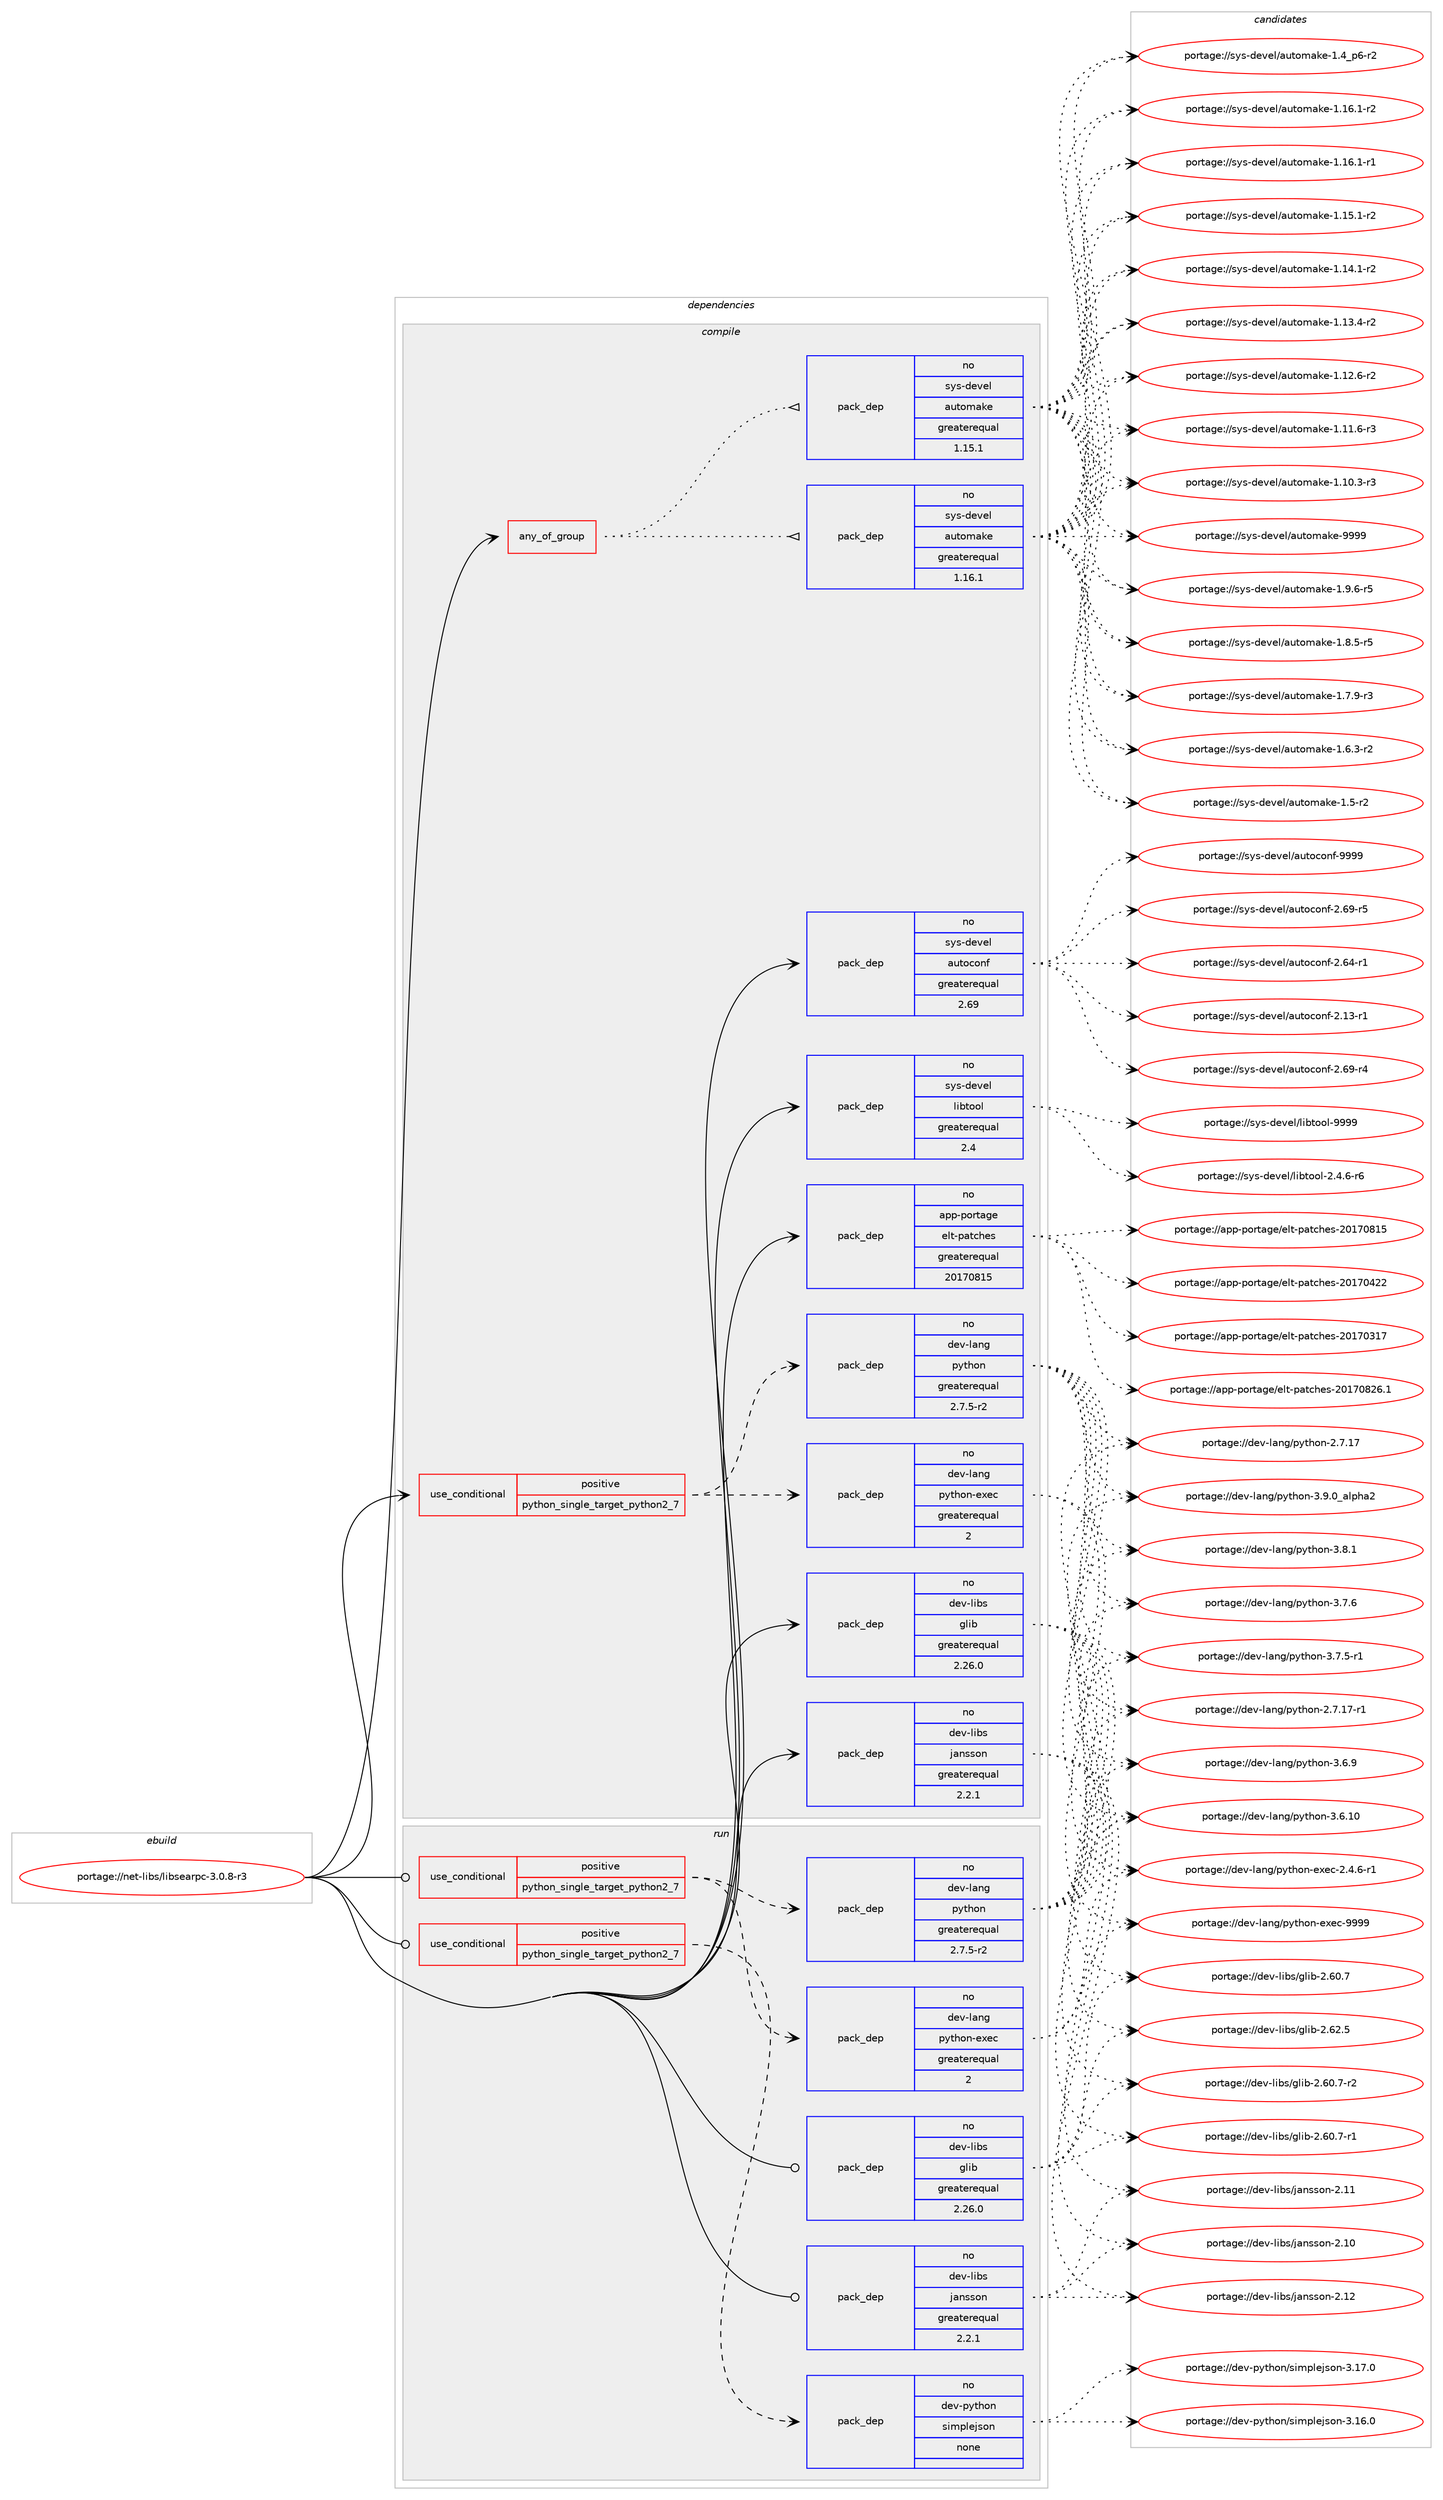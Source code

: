 digraph prolog {

# *************
# Graph options
# *************

newrank=true;
concentrate=true;
compound=true;
graph [rankdir=LR,fontname=Helvetica,fontsize=10,ranksep=1.5];#, ranksep=2.5, nodesep=0.2];
edge  [arrowhead=vee];
node  [fontname=Helvetica,fontsize=10];

# **********
# The ebuild
# **********

subgraph cluster_leftcol {
color=gray;
rank=same;
label=<<i>ebuild</i>>;
id [label="portage://net-libs/libsearpc-3.0.8-r3", color=red, width=4, href="../net-libs/libsearpc-3.0.8-r3.svg"];
}

# ****************
# The dependencies
# ****************

subgraph cluster_midcol {
color=gray;
label=<<i>dependencies</i>>;
subgraph cluster_compile {
fillcolor="#eeeeee";
style=filled;
label=<<i>compile</i>>;
subgraph any1569 {
dependency87988 [label=<<TABLE BORDER="0" CELLBORDER="1" CELLSPACING="0" CELLPADDING="4"><TR><TD CELLPADDING="10">any_of_group</TD></TR></TABLE>>, shape=none, color=red];subgraph pack67111 {
dependency87989 [label=<<TABLE BORDER="0" CELLBORDER="1" CELLSPACING="0" CELLPADDING="4" WIDTH="220"><TR><TD ROWSPAN="6" CELLPADDING="30">pack_dep</TD></TR><TR><TD WIDTH="110">no</TD></TR><TR><TD>sys-devel</TD></TR><TR><TD>automake</TD></TR><TR><TD>greaterequal</TD></TR><TR><TD>1.16.1</TD></TR></TABLE>>, shape=none, color=blue];
}
dependency87988:e -> dependency87989:w [weight=20,style="dotted",arrowhead="oinv"];
subgraph pack67112 {
dependency87990 [label=<<TABLE BORDER="0" CELLBORDER="1" CELLSPACING="0" CELLPADDING="4" WIDTH="220"><TR><TD ROWSPAN="6" CELLPADDING="30">pack_dep</TD></TR><TR><TD WIDTH="110">no</TD></TR><TR><TD>sys-devel</TD></TR><TR><TD>automake</TD></TR><TR><TD>greaterequal</TD></TR><TR><TD>1.15.1</TD></TR></TABLE>>, shape=none, color=blue];
}
dependency87988:e -> dependency87990:w [weight=20,style="dotted",arrowhead="oinv"];
}
id:e -> dependency87988:w [weight=20,style="solid",arrowhead="vee"];
subgraph cond19233 {
dependency87991 [label=<<TABLE BORDER="0" CELLBORDER="1" CELLSPACING="0" CELLPADDING="4"><TR><TD ROWSPAN="3" CELLPADDING="10">use_conditional</TD></TR><TR><TD>positive</TD></TR><TR><TD>python_single_target_python2_7</TD></TR></TABLE>>, shape=none, color=red];
subgraph pack67113 {
dependency87992 [label=<<TABLE BORDER="0" CELLBORDER="1" CELLSPACING="0" CELLPADDING="4" WIDTH="220"><TR><TD ROWSPAN="6" CELLPADDING="30">pack_dep</TD></TR><TR><TD WIDTH="110">no</TD></TR><TR><TD>dev-lang</TD></TR><TR><TD>python</TD></TR><TR><TD>greaterequal</TD></TR><TR><TD>2.7.5-r2</TD></TR></TABLE>>, shape=none, color=blue];
}
dependency87991:e -> dependency87992:w [weight=20,style="dashed",arrowhead="vee"];
subgraph pack67114 {
dependency87993 [label=<<TABLE BORDER="0" CELLBORDER="1" CELLSPACING="0" CELLPADDING="4" WIDTH="220"><TR><TD ROWSPAN="6" CELLPADDING="30">pack_dep</TD></TR><TR><TD WIDTH="110">no</TD></TR><TR><TD>dev-lang</TD></TR><TR><TD>python-exec</TD></TR><TR><TD>greaterequal</TD></TR><TR><TD>2</TD></TR></TABLE>>, shape=none, color=blue];
}
dependency87991:e -> dependency87993:w [weight=20,style="dashed",arrowhead="vee"];
}
id:e -> dependency87991:w [weight=20,style="solid",arrowhead="vee"];
subgraph pack67115 {
dependency87994 [label=<<TABLE BORDER="0" CELLBORDER="1" CELLSPACING="0" CELLPADDING="4" WIDTH="220"><TR><TD ROWSPAN="6" CELLPADDING="30">pack_dep</TD></TR><TR><TD WIDTH="110">no</TD></TR><TR><TD>app-portage</TD></TR><TR><TD>elt-patches</TD></TR><TR><TD>greaterequal</TD></TR><TR><TD>20170815</TD></TR></TABLE>>, shape=none, color=blue];
}
id:e -> dependency87994:w [weight=20,style="solid",arrowhead="vee"];
subgraph pack67116 {
dependency87995 [label=<<TABLE BORDER="0" CELLBORDER="1" CELLSPACING="0" CELLPADDING="4" WIDTH="220"><TR><TD ROWSPAN="6" CELLPADDING="30">pack_dep</TD></TR><TR><TD WIDTH="110">no</TD></TR><TR><TD>dev-libs</TD></TR><TR><TD>glib</TD></TR><TR><TD>greaterequal</TD></TR><TR><TD>2.26.0</TD></TR></TABLE>>, shape=none, color=blue];
}
id:e -> dependency87995:w [weight=20,style="solid",arrowhead="vee"];
subgraph pack67117 {
dependency87996 [label=<<TABLE BORDER="0" CELLBORDER="1" CELLSPACING="0" CELLPADDING="4" WIDTH="220"><TR><TD ROWSPAN="6" CELLPADDING="30">pack_dep</TD></TR><TR><TD WIDTH="110">no</TD></TR><TR><TD>dev-libs</TD></TR><TR><TD>jansson</TD></TR><TR><TD>greaterequal</TD></TR><TR><TD>2.2.1</TD></TR></TABLE>>, shape=none, color=blue];
}
id:e -> dependency87996:w [weight=20,style="solid",arrowhead="vee"];
subgraph pack67118 {
dependency87997 [label=<<TABLE BORDER="0" CELLBORDER="1" CELLSPACING="0" CELLPADDING="4" WIDTH="220"><TR><TD ROWSPAN="6" CELLPADDING="30">pack_dep</TD></TR><TR><TD WIDTH="110">no</TD></TR><TR><TD>sys-devel</TD></TR><TR><TD>autoconf</TD></TR><TR><TD>greaterequal</TD></TR><TR><TD>2.69</TD></TR></TABLE>>, shape=none, color=blue];
}
id:e -> dependency87997:w [weight=20,style="solid",arrowhead="vee"];
subgraph pack67119 {
dependency87998 [label=<<TABLE BORDER="0" CELLBORDER="1" CELLSPACING="0" CELLPADDING="4" WIDTH="220"><TR><TD ROWSPAN="6" CELLPADDING="30">pack_dep</TD></TR><TR><TD WIDTH="110">no</TD></TR><TR><TD>sys-devel</TD></TR><TR><TD>libtool</TD></TR><TR><TD>greaterequal</TD></TR><TR><TD>2.4</TD></TR></TABLE>>, shape=none, color=blue];
}
id:e -> dependency87998:w [weight=20,style="solid",arrowhead="vee"];
}
subgraph cluster_compileandrun {
fillcolor="#eeeeee";
style=filled;
label=<<i>compile and run</i>>;
}
subgraph cluster_run {
fillcolor="#eeeeee";
style=filled;
label=<<i>run</i>>;
subgraph cond19234 {
dependency87999 [label=<<TABLE BORDER="0" CELLBORDER="1" CELLSPACING="0" CELLPADDING="4"><TR><TD ROWSPAN="3" CELLPADDING="10">use_conditional</TD></TR><TR><TD>positive</TD></TR><TR><TD>python_single_target_python2_7</TD></TR></TABLE>>, shape=none, color=red];
subgraph pack67120 {
dependency88000 [label=<<TABLE BORDER="0" CELLBORDER="1" CELLSPACING="0" CELLPADDING="4" WIDTH="220"><TR><TD ROWSPAN="6" CELLPADDING="30">pack_dep</TD></TR><TR><TD WIDTH="110">no</TD></TR><TR><TD>dev-lang</TD></TR><TR><TD>python</TD></TR><TR><TD>greaterequal</TD></TR><TR><TD>2.7.5-r2</TD></TR></TABLE>>, shape=none, color=blue];
}
dependency87999:e -> dependency88000:w [weight=20,style="dashed",arrowhead="vee"];
subgraph pack67121 {
dependency88001 [label=<<TABLE BORDER="0" CELLBORDER="1" CELLSPACING="0" CELLPADDING="4" WIDTH="220"><TR><TD ROWSPAN="6" CELLPADDING="30">pack_dep</TD></TR><TR><TD WIDTH="110">no</TD></TR><TR><TD>dev-lang</TD></TR><TR><TD>python-exec</TD></TR><TR><TD>greaterequal</TD></TR><TR><TD>2</TD></TR></TABLE>>, shape=none, color=blue];
}
dependency87999:e -> dependency88001:w [weight=20,style="dashed",arrowhead="vee"];
}
id:e -> dependency87999:w [weight=20,style="solid",arrowhead="odot"];
subgraph cond19235 {
dependency88002 [label=<<TABLE BORDER="0" CELLBORDER="1" CELLSPACING="0" CELLPADDING="4"><TR><TD ROWSPAN="3" CELLPADDING="10">use_conditional</TD></TR><TR><TD>positive</TD></TR><TR><TD>python_single_target_python2_7</TD></TR></TABLE>>, shape=none, color=red];
subgraph pack67122 {
dependency88003 [label=<<TABLE BORDER="0" CELLBORDER="1" CELLSPACING="0" CELLPADDING="4" WIDTH="220"><TR><TD ROWSPAN="6" CELLPADDING="30">pack_dep</TD></TR><TR><TD WIDTH="110">no</TD></TR><TR><TD>dev-python</TD></TR><TR><TD>simplejson</TD></TR><TR><TD>none</TD></TR><TR><TD></TD></TR></TABLE>>, shape=none, color=blue];
}
dependency88002:e -> dependency88003:w [weight=20,style="dashed",arrowhead="vee"];
}
id:e -> dependency88002:w [weight=20,style="solid",arrowhead="odot"];
subgraph pack67123 {
dependency88004 [label=<<TABLE BORDER="0" CELLBORDER="1" CELLSPACING="0" CELLPADDING="4" WIDTH="220"><TR><TD ROWSPAN="6" CELLPADDING="30">pack_dep</TD></TR><TR><TD WIDTH="110">no</TD></TR><TR><TD>dev-libs</TD></TR><TR><TD>glib</TD></TR><TR><TD>greaterequal</TD></TR><TR><TD>2.26.0</TD></TR></TABLE>>, shape=none, color=blue];
}
id:e -> dependency88004:w [weight=20,style="solid",arrowhead="odot"];
subgraph pack67124 {
dependency88005 [label=<<TABLE BORDER="0" CELLBORDER="1" CELLSPACING="0" CELLPADDING="4" WIDTH="220"><TR><TD ROWSPAN="6" CELLPADDING="30">pack_dep</TD></TR><TR><TD WIDTH="110">no</TD></TR><TR><TD>dev-libs</TD></TR><TR><TD>jansson</TD></TR><TR><TD>greaterequal</TD></TR><TR><TD>2.2.1</TD></TR></TABLE>>, shape=none, color=blue];
}
id:e -> dependency88005:w [weight=20,style="solid",arrowhead="odot"];
}
}

# **************
# The candidates
# **************

subgraph cluster_choices {
rank=same;
color=gray;
label=<<i>candidates</i>>;

subgraph choice67111 {
color=black;
nodesep=1;
choice115121115451001011181011084797117116111109971071014557575757 [label="portage://sys-devel/automake-9999", color=red, width=4,href="../sys-devel/automake-9999.svg"];
choice115121115451001011181011084797117116111109971071014549465746544511453 [label="portage://sys-devel/automake-1.9.6-r5", color=red, width=4,href="../sys-devel/automake-1.9.6-r5.svg"];
choice115121115451001011181011084797117116111109971071014549465646534511453 [label="portage://sys-devel/automake-1.8.5-r5", color=red, width=4,href="../sys-devel/automake-1.8.5-r5.svg"];
choice115121115451001011181011084797117116111109971071014549465546574511451 [label="portage://sys-devel/automake-1.7.9-r3", color=red, width=4,href="../sys-devel/automake-1.7.9-r3.svg"];
choice115121115451001011181011084797117116111109971071014549465446514511450 [label="portage://sys-devel/automake-1.6.3-r2", color=red, width=4,href="../sys-devel/automake-1.6.3-r2.svg"];
choice11512111545100101118101108479711711611110997107101454946534511450 [label="portage://sys-devel/automake-1.5-r2", color=red, width=4,href="../sys-devel/automake-1.5-r2.svg"];
choice115121115451001011181011084797117116111109971071014549465295112544511450 [label="portage://sys-devel/automake-1.4_p6-r2", color=red, width=4,href="../sys-devel/automake-1.4_p6-r2.svg"];
choice11512111545100101118101108479711711611110997107101454946495446494511450 [label="portage://sys-devel/automake-1.16.1-r2", color=red, width=4,href="../sys-devel/automake-1.16.1-r2.svg"];
choice11512111545100101118101108479711711611110997107101454946495446494511449 [label="portage://sys-devel/automake-1.16.1-r1", color=red, width=4,href="../sys-devel/automake-1.16.1-r1.svg"];
choice11512111545100101118101108479711711611110997107101454946495346494511450 [label="portage://sys-devel/automake-1.15.1-r2", color=red, width=4,href="../sys-devel/automake-1.15.1-r2.svg"];
choice11512111545100101118101108479711711611110997107101454946495246494511450 [label="portage://sys-devel/automake-1.14.1-r2", color=red, width=4,href="../sys-devel/automake-1.14.1-r2.svg"];
choice11512111545100101118101108479711711611110997107101454946495146524511450 [label="portage://sys-devel/automake-1.13.4-r2", color=red, width=4,href="../sys-devel/automake-1.13.4-r2.svg"];
choice11512111545100101118101108479711711611110997107101454946495046544511450 [label="portage://sys-devel/automake-1.12.6-r2", color=red, width=4,href="../sys-devel/automake-1.12.6-r2.svg"];
choice11512111545100101118101108479711711611110997107101454946494946544511451 [label="portage://sys-devel/automake-1.11.6-r3", color=red, width=4,href="../sys-devel/automake-1.11.6-r3.svg"];
choice11512111545100101118101108479711711611110997107101454946494846514511451 [label="portage://sys-devel/automake-1.10.3-r3", color=red, width=4,href="../sys-devel/automake-1.10.3-r3.svg"];
dependency87989:e -> choice115121115451001011181011084797117116111109971071014557575757:w [style=dotted,weight="100"];
dependency87989:e -> choice115121115451001011181011084797117116111109971071014549465746544511453:w [style=dotted,weight="100"];
dependency87989:e -> choice115121115451001011181011084797117116111109971071014549465646534511453:w [style=dotted,weight="100"];
dependency87989:e -> choice115121115451001011181011084797117116111109971071014549465546574511451:w [style=dotted,weight="100"];
dependency87989:e -> choice115121115451001011181011084797117116111109971071014549465446514511450:w [style=dotted,weight="100"];
dependency87989:e -> choice11512111545100101118101108479711711611110997107101454946534511450:w [style=dotted,weight="100"];
dependency87989:e -> choice115121115451001011181011084797117116111109971071014549465295112544511450:w [style=dotted,weight="100"];
dependency87989:e -> choice11512111545100101118101108479711711611110997107101454946495446494511450:w [style=dotted,weight="100"];
dependency87989:e -> choice11512111545100101118101108479711711611110997107101454946495446494511449:w [style=dotted,weight="100"];
dependency87989:e -> choice11512111545100101118101108479711711611110997107101454946495346494511450:w [style=dotted,weight="100"];
dependency87989:e -> choice11512111545100101118101108479711711611110997107101454946495246494511450:w [style=dotted,weight="100"];
dependency87989:e -> choice11512111545100101118101108479711711611110997107101454946495146524511450:w [style=dotted,weight="100"];
dependency87989:e -> choice11512111545100101118101108479711711611110997107101454946495046544511450:w [style=dotted,weight="100"];
dependency87989:e -> choice11512111545100101118101108479711711611110997107101454946494946544511451:w [style=dotted,weight="100"];
dependency87989:e -> choice11512111545100101118101108479711711611110997107101454946494846514511451:w [style=dotted,weight="100"];
}
subgraph choice67112 {
color=black;
nodesep=1;
choice115121115451001011181011084797117116111109971071014557575757 [label="portage://sys-devel/automake-9999", color=red, width=4,href="../sys-devel/automake-9999.svg"];
choice115121115451001011181011084797117116111109971071014549465746544511453 [label="portage://sys-devel/automake-1.9.6-r5", color=red, width=4,href="../sys-devel/automake-1.9.6-r5.svg"];
choice115121115451001011181011084797117116111109971071014549465646534511453 [label="portage://sys-devel/automake-1.8.5-r5", color=red, width=4,href="../sys-devel/automake-1.8.5-r5.svg"];
choice115121115451001011181011084797117116111109971071014549465546574511451 [label="portage://sys-devel/automake-1.7.9-r3", color=red, width=4,href="../sys-devel/automake-1.7.9-r3.svg"];
choice115121115451001011181011084797117116111109971071014549465446514511450 [label="portage://sys-devel/automake-1.6.3-r2", color=red, width=4,href="../sys-devel/automake-1.6.3-r2.svg"];
choice11512111545100101118101108479711711611110997107101454946534511450 [label="portage://sys-devel/automake-1.5-r2", color=red, width=4,href="../sys-devel/automake-1.5-r2.svg"];
choice115121115451001011181011084797117116111109971071014549465295112544511450 [label="portage://sys-devel/automake-1.4_p6-r2", color=red, width=4,href="../sys-devel/automake-1.4_p6-r2.svg"];
choice11512111545100101118101108479711711611110997107101454946495446494511450 [label="portage://sys-devel/automake-1.16.1-r2", color=red, width=4,href="../sys-devel/automake-1.16.1-r2.svg"];
choice11512111545100101118101108479711711611110997107101454946495446494511449 [label="portage://sys-devel/automake-1.16.1-r1", color=red, width=4,href="../sys-devel/automake-1.16.1-r1.svg"];
choice11512111545100101118101108479711711611110997107101454946495346494511450 [label="portage://sys-devel/automake-1.15.1-r2", color=red, width=4,href="../sys-devel/automake-1.15.1-r2.svg"];
choice11512111545100101118101108479711711611110997107101454946495246494511450 [label="portage://sys-devel/automake-1.14.1-r2", color=red, width=4,href="../sys-devel/automake-1.14.1-r2.svg"];
choice11512111545100101118101108479711711611110997107101454946495146524511450 [label="portage://sys-devel/automake-1.13.4-r2", color=red, width=4,href="../sys-devel/automake-1.13.4-r2.svg"];
choice11512111545100101118101108479711711611110997107101454946495046544511450 [label="portage://sys-devel/automake-1.12.6-r2", color=red, width=4,href="../sys-devel/automake-1.12.6-r2.svg"];
choice11512111545100101118101108479711711611110997107101454946494946544511451 [label="portage://sys-devel/automake-1.11.6-r3", color=red, width=4,href="../sys-devel/automake-1.11.6-r3.svg"];
choice11512111545100101118101108479711711611110997107101454946494846514511451 [label="portage://sys-devel/automake-1.10.3-r3", color=red, width=4,href="../sys-devel/automake-1.10.3-r3.svg"];
dependency87990:e -> choice115121115451001011181011084797117116111109971071014557575757:w [style=dotted,weight="100"];
dependency87990:e -> choice115121115451001011181011084797117116111109971071014549465746544511453:w [style=dotted,weight="100"];
dependency87990:e -> choice115121115451001011181011084797117116111109971071014549465646534511453:w [style=dotted,weight="100"];
dependency87990:e -> choice115121115451001011181011084797117116111109971071014549465546574511451:w [style=dotted,weight="100"];
dependency87990:e -> choice115121115451001011181011084797117116111109971071014549465446514511450:w [style=dotted,weight="100"];
dependency87990:e -> choice11512111545100101118101108479711711611110997107101454946534511450:w [style=dotted,weight="100"];
dependency87990:e -> choice115121115451001011181011084797117116111109971071014549465295112544511450:w [style=dotted,weight="100"];
dependency87990:e -> choice11512111545100101118101108479711711611110997107101454946495446494511450:w [style=dotted,weight="100"];
dependency87990:e -> choice11512111545100101118101108479711711611110997107101454946495446494511449:w [style=dotted,weight="100"];
dependency87990:e -> choice11512111545100101118101108479711711611110997107101454946495346494511450:w [style=dotted,weight="100"];
dependency87990:e -> choice11512111545100101118101108479711711611110997107101454946495246494511450:w [style=dotted,weight="100"];
dependency87990:e -> choice11512111545100101118101108479711711611110997107101454946495146524511450:w [style=dotted,weight="100"];
dependency87990:e -> choice11512111545100101118101108479711711611110997107101454946495046544511450:w [style=dotted,weight="100"];
dependency87990:e -> choice11512111545100101118101108479711711611110997107101454946494946544511451:w [style=dotted,weight="100"];
dependency87990:e -> choice11512111545100101118101108479711711611110997107101454946494846514511451:w [style=dotted,weight="100"];
}
subgraph choice67113 {
color=black;
nodesep=1;
choice10010111845108971101034711212111610411111045514657464895971081121049750 [label="portage://dev-lang/python-3.9.0_alpha2", color=red, width=4,href="../dev-lang/python-3.9.0_alpha2.svg"];
choice100101118451089711010347112121116104111110455146564649 [label="portage://dev-lang/python-3.8.1", color=red, width=4,href="../dev-lang/python-3.8.1.svg"];
choice100101118451089711010347112121116104111110455146554654 [label="portage://dev-lang/python-3.7.6", color=red, width=4,href="../dev-lang/python-3.7.6.svg"];
choice1001011184510897110103471121211161041111104551465546534511449 [label="portage://dev-lang/python-3.7.5-r1", color=red, width=4,href="../dev-lang/python-3.7.5-r1.svg"];
choice100101118451089711010347112121116104111110455146544657 [label="portage://dev-lang/python-3.6.9", color=red, width=4,href="../dev-lang/python-3.6.9.svg"];
choice10010111845108971101034711212111610411111045514654464948 [label="portage://dev-lang/python-3.6.10", color=red, width=4,href="../dev-lang/python-3.6.10.svg"];
choice100101118451089711010347112121116104111110455046554649554511449 [label="portage://dev-lang/python-2.7.17-r1", color=red, width=4,href="../dev-lang/python-2.7.17-r1.svg"];
choice10010111845108971101034711212111610411111045504655464955 [label="portage://dev-lang/python-2.7.17", color=red, width=4,href="../dev-lang/python-2.7.17.svg"];
dependency87992:e -> choice10010111845108971101034711212111610411111045514657464895971081121049750:w [style=dotted,weight="100"];
dependency87992:e -> choice100101118451089711010347112121116104111110455146564649:w [style=dotted,weight="100"];
dependency87992:e -> choice100101118451089711010347112121116104111110455146554654:w [style=dotted,weight="100"];
dependency87992:e -> choice1001011184510897110103471121211161041111104551465546534511449:w [style=dotted,weight="100"];
dependency87992:e -> choice100101118451089711010347112121116104111110455146544657:w [style=dotted,weight="100"];
dependency87992:e -> choice10010111845108971101034711212111610411111045514654464948:w [style=dotted,weight="100"];
dependency87992:e -> choice100101118451089711010347112121116104111110455046554649554511449:w [style=dotted,weight="100"];
dependency87992:e -> choice10010111845108971101034711212111610411111045504655464955:w [style=dotted,weight="100"];
}
subgraph choice67114 {
color=black;
nodesep=1;
choice10010111845108971101034711212111610411111045101120101994557575757 [label="portage://dev-lang/python-exec-9999", color=red, width=4,href="../dev-lang/python-exec-9999.svg"];
choice10010111845108971101034711212111610411111045101120101994550465246544511449 [label="portage://dev-lang/python-exec-2.4.6-r1", color=red, width=4,href="../dev-lang/python-exec-2.4.6-r1.svg"];
dependency87993:e -> choice10010111845108971101034711212111610411111045101120101994557575757:w [style=dotted,weight="100"];
dependency87993:e -> choice10010111845108971101034711212111610411111045101120101994550465246544511449:w [style=dotted,weight="100"];
}
subgraph choice67115 {
color=black;
nodesep=1;
choice971121124511211111411697103101471011081164511297116991041011154550484955485650544649 [label="portage://app-portage/elt-patches-20170826.1", color=red, width=4,href="../app-portage/elt-patches-20170826.1.svg"];
choice97112112451121111141169710310147101108116451129711699104101115455048495548564953 [label="portage://app-portage/elt-patches-20170815", color=red, width=4,href="../app-portage/elt-patches-20170815.svg"];
choice97112112451121111141169710310147101108116451129711699104101115455048495548525050 [label="portage://app-portage/elt-patches-20170422", color=red, width=4,href="../app-portage/elt-patches-20170422.svg"];
choice97112112451121111141169710310147101108116451129711699104101115455048495548514955 [label="portage://app-portage/elt-patches-20170317", color=red, width=4,href="../app-portage/elt-patches-20170317.svg"];
dependency87994:e -> choice971121124511211111411697103101471011081164511297116991041011154550484955485650544649:w [style=dotted,weight="100"];
dependency87994:e -> choice97112112451121111141169710310147101108116451129711699104101115455048495548564953:w [style=dotted,weight="100"];
dependency87994:e -> choice97112112451121111141169710310147101108116451129711699104101115455048495548525050:w [style=dotted,weight="100"];
dependency87994:e -> choice97112112451121111141169710310147101108116451129711699104101115455048495548514955:w [style=dotted,weight="100"];
}
subgraph choice67116 {
color=black;
nodesep=1;
choice1001011184510810598115471031081059845504654504653 [label="portage://dev-libs/glib-2.62.5", color=red, width=4,href="../dev-libs/glib-2.62.5.svg"];
choice10010111845108105981154710310810598455046544846554511450 [label="portage://dev-libs/glib-2.60.7-r2", color=red, width=4,href="../dev-libs/glib-2.60.7-r2.svg"];
choice10010111845108105981154710310810598455046544846554511449 [label="portage://dev-libs/glib-2.60.7-r1", color=red, width=4,href="../dev-libs/glib-2.60.7-r1.svg"];
choice1001011184510810598115471031081059845504654484655 [label="portage://dev-libs/glib-2.60.7", color=red, width=4,href="../dev-libs/glib-2.60.7.svg"];
dependency87995:e -> choice1001011184510810598115471031081059845504654504653:w [style=dotted,weight="100"];
dependency87995:e -> choice10010111845108105981154710310810598455046544846554511450:w [style=dotted,weight="100"];
dependency87995:e -> choice10010111845108105981154710310810598455046544846554511449:w [style=dotted,weight="100"];
dependency87995:e -> choice1001011184510810598115471031081059845504654484655:w [style=dotted,weight="100"];
}
subgraph choice67117 {
color=black;
nodesep=1;
choice100101118451081059811547106971101151151111104550464950 [label="portage://dev-libs/jansson-2.12", color=red, width=4,href="../dev-libs/jansson-2.12.svg"];
choice100101118451081059811547106971101151151111104550464949 [label="portage://dev-libs/jansson-2.11", color=red, width=4,href="../dev-libs/jansson-2.11.svg"];
choice100101118451081059811547106971101151151111104550464948 [label="portage://dev-libs/jansson-2.10", color=red, width=4,href="../dev-libs/jansson-2.10.svg"];
dependency87996:e -> choice100101118451081059811547106971101151151111104550464950:w [style=dotted,weight="100"];
dependency87996:e -> choice100101118451081059811547106971101151151111104550464949:w [style=dotted,weight="100"];
dependency87996:e -> choice100101118451081059811547106971101151151111104550464948:w [style=dotted,weight="100"];
}
subgraph choice67118 {
color=black;
nodesep=1;
choice115121115451001011181011084797117116111991111101024557575757 [label="portage://sys-devel/autoconf-9999", color=red, width=4,href="../sys-devel/autoconf-9999.svg"];
choice1151211154510010111810110847971171161119911111010245504654574511453 [label="portage://sys-devel/autoconf-2.69-r5", color=red, width=4,href="../sys-devel/autoconf-2.69-r5.svg"];
choice1151211154510010111810110847971171161119911111010245504654574511452 [label="portage://sys-devel/autoconf-2.69-r4", color=red, width=4,href="../sys-devel/autoconf-2.69-r4.svg"];
choice1151211154510010111810110847971171161119911111010245504654524511449 [label="portage://sys-devel/autoconf-2.64-r1", color=red, width=4,href="../sys-devel/autoconf-2.64-r1.svg"];
choice1151211154510010111810110847971171161119911111010245504649514511449 [label="portage://sys-devel/autoconf-2.13-r1", color=red, width=4,href="../sys-devel/autoconf-2.13-r1.svg"];
dependency87997:e -> choice115121115451001011181011084797117116111991111101024557575757:w [style=dotted,weight="100"];
dependency87997:e -> choice1151211154510010111810110847971171161119911111010245504654574511453:w [style=dotted,weight="100"];
dependency87997:e -> choice1151211154510010111810110847971171161119911111010245504654574511452:w [style=dotted,weight="100"];
dependency87997:e -> choice1151211154510010111810110847971171161119911111010245504654524511449:w [style=dotted,weight="100"];
dependency87997:e -> choice1151211154510010111810110847971171161119911111010245504649514511449:w [style=dotted,weight="100"];
}
subgraph choice67119 {
color=black;
nodesep=1;
choice1151211154510010111810110847108105981161111111084557575757 [label="portage://sys-devel/libtool-9999", color=red, width=4,href="../sys-devel/libtool-9999.svg"];
choice1151211154510010111810110847108105981161111111084550465246544511454 [label="portage://sys-devel/libtool-2.4.6-r6", color=red, width=4,href="../sys-devel/libtool-2.4.6-r6.svg"];
dependency87998:e -> choice1151211154510010111810110847108105981161111111084557575757:w [style=dotted,weight="100"];
dependency87998:e -> choice1151211154510010111810110847108105981161111111084550465246544511454:w [style=dotted,weight="100"];
}
subgraph choice67120 {
color=black;
nodesep=1;
choice10010111845108971101034711212111610411111045514657464895971081121049750 [label="portage://dev-lang/python-3.9.0_alpha2", color=red, width=4,href="../dev-lang/python-3.9.0_alpha2.svg"];
choice100101118451089711010347112121116104111110455146564649 [label="portage://dev-lang/python-3.8.1", color=red, width=4,href="../dev-lang/python-3.8.1.svg"];
choice100101118451089711010347112121116104111110455146554654 [label="portage://dev-lang/python-3.7.6", color=red, width=4,href="../dev-lang/python-3.7.6.svg"];
choice1001011184510897110103471121211161041111104551465546534511449 [label="portage://dev-lang/python-3.7.5-r1", color=red, width=4,href="../dev-lang/python-3.7.5-r1.svg"];
choice100101118451089711010347112121116104111110455146544657 [label="portage://dev-lang/python-3.6.9", color=red, width=4,href="../dev-lang/python-3.6.9.svg"];
choice10010111845108971101034711212111610411111045514654464948 [label="portage://dev-lang/python-3.6.10", color=red, width=4,href="../dev-lang/python-3.6.10.svg"];
choice100101118451089711010347112121116104111110455046554649554511449 [label="portage://dev-lang/python-2.7.17-r1", color=red, width=4,href="../dev-lang/python-2.7.17-r1.svg"];
choice10010111845108971101034711212111610411111045504655464955 [label="portage://dev-lang/python-2.7.17", color=red, width=4,href="../dev-lang/python-2.7.17.svg"];
dependency88000:e -> choice10010111845108971101034711212111610411111045514657464895971081121049750:w [style=dotted,weight="100"];
dependency88000:e -> choice100101118451089711010347112121116104111110455146564649:w [style=dotted,weight="100"];
dependency88000:e -> choice100101118451089711010347112121116104111110455146554654:w [style=dotted,weight="100"];
dependency88000:e -> choice1001011184510897110103471121211161041111104551465546534511449:w [style=dotted,weight="100"];
dependency88000:e -> choice100101118451089711010347112121116104111110455146544657:w [style=dotted,weight="100"];
dependency88000:e -> choice10010111845108971101034711212111610411111045514654464948:w [style=dotted,weight="100"];
dependency88000:e -> choice100101118451089711010347112121116104111110455046554649554511449:w [style=dotted,weight="100"];
dependency88000:e -> choice10010111845108971101034711212111610411111045504655464955:w [style=dotted,weight="100"];
}
subgraph choice67121 {
color=black;
nodesep=1;
choice10010111845108971101034711212111610411111045101120101994557575757 [label="portage://dev-lang/python-exec-9999", color=red, width=4,href="../dev-lang/python-exec-9999.svg"];
choice10010111845108971101034711212111610411111045101120101994550465246544511449 [label="portage://dev-lang/python-exec-2.4.6-r1", color=red, width=4,href="../dev-lang/python-exec-2.4.6-r1.svg"];
dependency88001:e -> choice10010111845108971101034711212111610411111045101120101994557575757:w [style=dotted,weight="100"];
dependency88001:e -> choice10010111845108971101034711212111610411111045101120101994550465246544511449:w [style=dotted,weight="100"];
}
subgraph choice67122 {
color=black;
nodesep=1;
choice100101118451121211161041111104711510510911210810110611511111045514649554648 [label="portage://dev-python/simplejson-3.17.0", color=red, width=4,href="../dev-python/simplejson-3.17.0.svg"];
choice100101118451121211161041111104711510510911210810110611511111045514649544648 [label="portage://dev-python/simplejson-3.16.0", color=red, width=4,href="../dev-python/simplejson-3.16.0.svg"];
dependency88003:e -> choice100101118451121211161041111104711510510911210810110611511111045514649554648:w [style=dotted,weight="100"];
dependency88003:e -> choice100101118451121211161041111104711510510911210810110611511111045514649544648:w [style=dotted,weight="100"];
}
subgraph choice67123 {
color=black;
nodesep=1;
choice1001011184510810598115471031081059845504654504653 [label="portage://dev-libs/glib-2.62.5", color=red, width=4,href="../dev-libs/glib-2.62.5.svg"];
choice10010111845108105981154710310810598455046544846554511450 [label="portage://dev-libs/glib-2.60.7-r2", color=red, width=4,href="../dev-libs/glib-2.60.7-r2.svg"];
choice10010111845108105981154710310810598455046544846554511449 [label="portage://dev-libs/glib-2.60.7-r1", color=red, width=4,href="../dev-libs/glib-2.60.7-r1.svg"];
choice1001011184510810598115471031081059845504654484655 [label="portage://dev-libs/glib-2.60.7", color=red, width=4,href="../dev-libs/glib-2.60.7.svg"];
dependency88004:e -> choice1001011184510810598115471031081059845504654504653:w [style=dotted,weight="100"];
dependency88004:e -> choice10010111845108105981154710310810598455046544846554511450:w [style=dotted,weight="100"];
dependency88004:e -> choice10010111845108105981154710310810598455046544846554511449:w [style=dotted,weight="100"];
dependency88004:e -> choice1001011184510810598115471031081059845504654484655:w [style=dotted,weight="100"];
}
subgraph choice67124 {
color=black;
nodesep=1;
choice100101118451081059811547106971101151151111104550464950 [label="portage://dev-libs/jansson-2.12", color=red, width=4,href="../dev-libs/jansson-2.12.svg"];
choice100101118451081059811547106971101151151111104550464949 [label="portage://dev-libs/jansson-2.11", color=red, width=4,href="../dev-libs/jansson-2.11.svg"];
choice100101118451081059811547106971101151151111104550464948 [label="portage://dev-libs/jansson-2.10", color=red, width=4,href="../dev-libs/jansson-2.10.svg"];
dependency88005:e -> choice100101118451081059811547106971101151151111104550464950:w [style=dotted,weight="100"];
dependency88005:e -> choice100101118451081059811547106971101151151111104550464949:w [style=dotted,weight="100"];
dependency88005:e -> choice100101118451081059811547106971101151151111104550464948:w [style=dotted,weight="100"];
}
}

}
